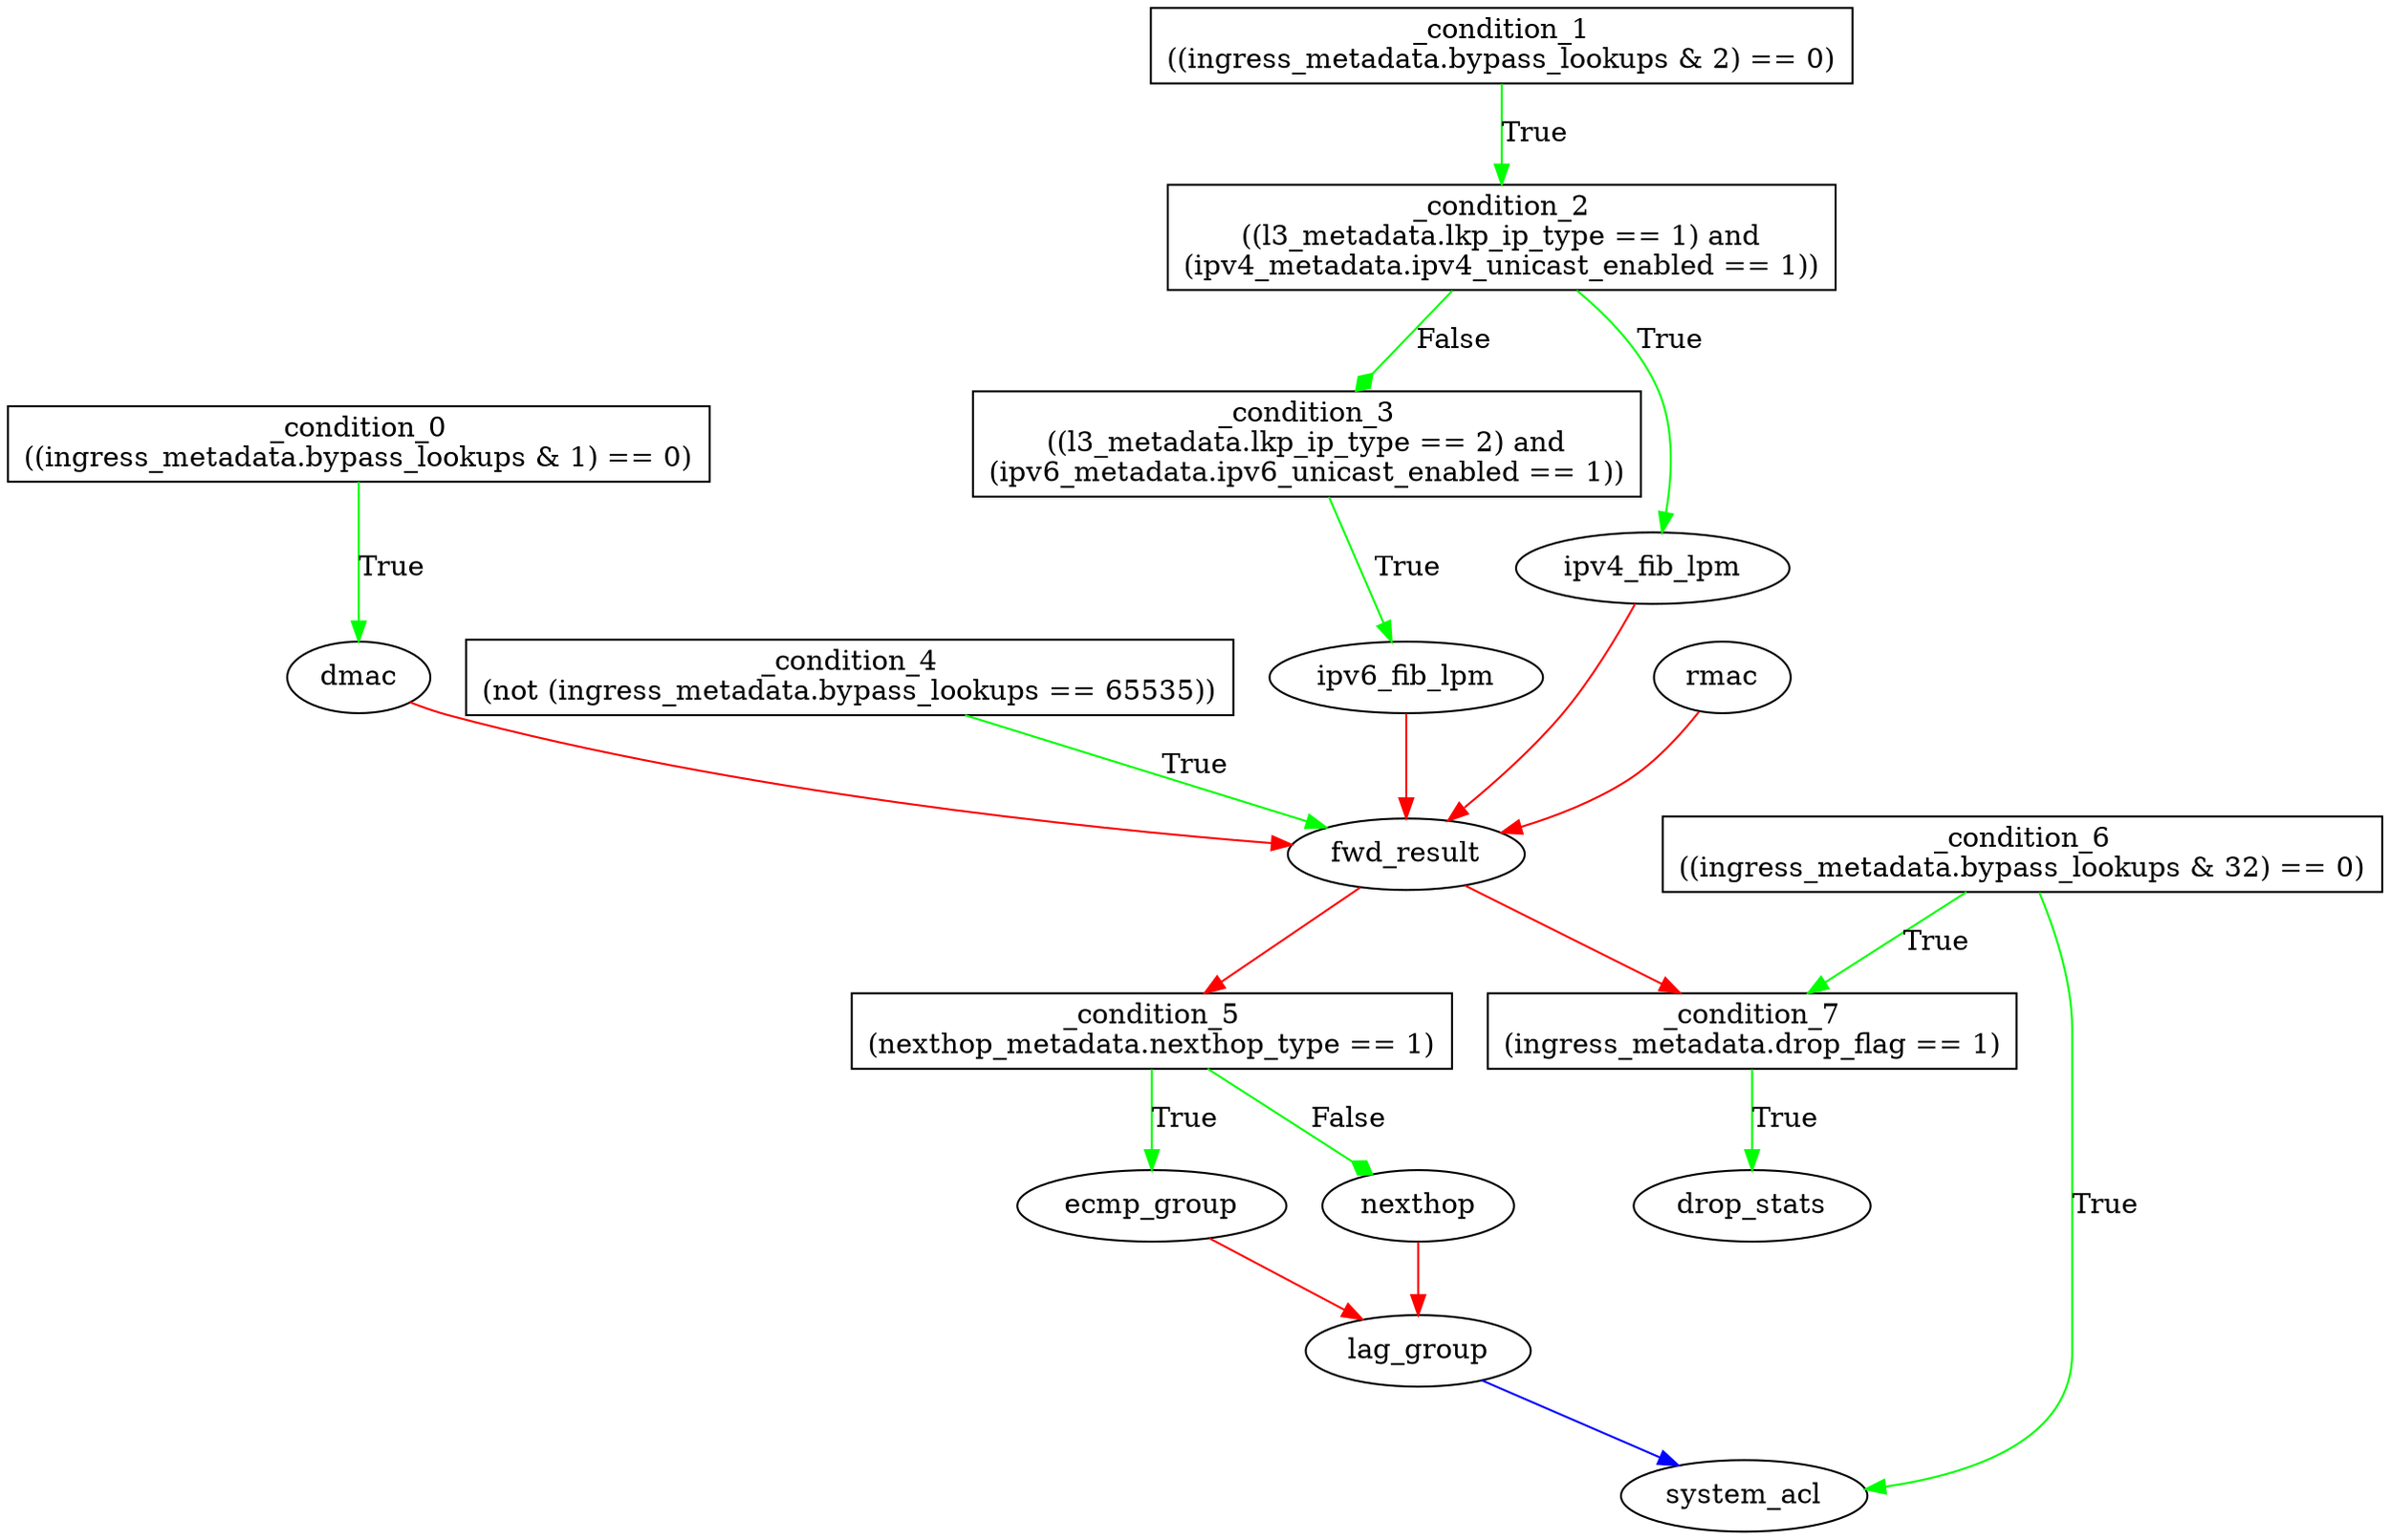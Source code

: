 digraph ingress {
_condition_0 [shape=box label="_condition_0\n((ingress_metadata.bypass_lookups & 1) == 0)"];
_condition_1 [shape=box label="_condition_1\n((ingress_metadata.bypass_lookups & 2) == 0)"];
_condition_2 [shape=box label="_condition_2\n((l3_metadata.lkp_ip_type == 1) and
(ipv4_metadata.ipv4_unicast_enabled == 1))"];
_condition_3 [shape=box label="_condition_3\n((l3_metadata.lkp_ip_type == 2) and
(ipv6_metadata.ipv6_unicast_enabled == 1))"];
_condition_4 [shape=box label="_condition_4\n(not (ingress_metadata.bypass_lookups == 65535))"];
_condition_5 [shape=box label="_condition_5\n(nexthop_metadata.nexthop_type == 1)"];
_condition_6 [shape=box label="_condition_6\n((ingress_metadata.bypass_lookups & 32) == 0)"];
_condition_7 [shape=box label="_condition_7\n(ingress_metadata.drop_flag == 1)"];
_condition_0 -> dmac [color=green  label="True"];
_condition_1 -> _condition_2 [color=green  label="True"];
_condition_2 -> _condition_3 [color=green  label="False" arrowhead = diamond];
_condition_2 -> ipv4_fib_lpm [color=green  label="True"];
_condition_3 -> ipv6_fib_lpm [color=green  label="True"];
_condition_4 -> fwd_result [color=green  label="True"];
_condition_5 -> ecmp_group [color=green  label="True"];
_condition_5 -> nexthop [color=green  label="False" arrowhead = diamond];
_condition_6 -> _condition_7 [color=green  label="True"];
_condition_6 -> system_acl [color=green  label="True"];
_condition_7 -> drop_stats [color=green  label="True"];
dmac -> fwd_result [color=red ];
ecmp_group -> lag_group [color=red ];
fwd_result -> _condition_5 [color=red ];
fwd_result -> _condition_7 [color=red ];
ipv4_fib_lpm -> fwd_result [color=red ];
ipv6_fib_lpm -> fwd_result [color=red ];
lag_group -> system_acl [color=blue ];
nexthop -> lag_group [color=red ];
rmac -> fwd_result [color=red ];
}
